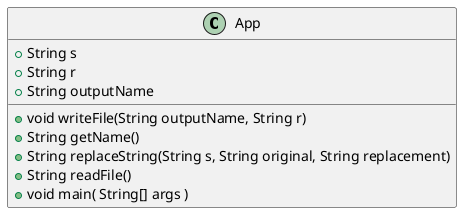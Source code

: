 @startuml

class App
{
    +String s
    +String r
    +String outputName

    +void writeFile(String outputName, String r)
    +String getName()
    +String replaceString(String s, String original, String replacement)
    +String readFile()
    +void main( String[] args )
}

@enduml